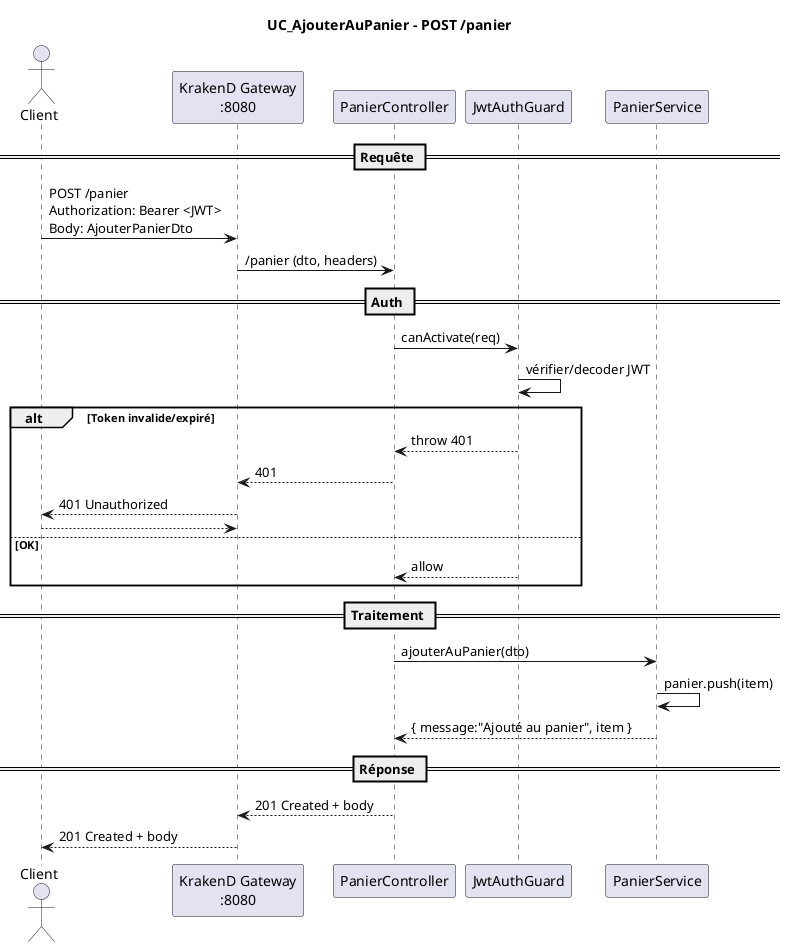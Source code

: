 @startuml
title UC_AjouterAuPanier – POST /panier

actor "Client" as User
participant "KrakenD Gateway\n:8080" as Gateway
participant "PanierController" as Controller
participant "JwtAuthGuard" as Guard
participant "PanierService" as Service

== Requête ==
User -> Gateway: POST /panier\nAuthorization: Bearer <JWT>\nBody: AjouterPanierDto
Gateway -> Controller: /panier (dto, headers)

== Auth ==
Controller -> Guard: canActivate(req)
Guard -> Guard: vérifier/decoder JWT
alt Token invalide/expiré
  Guard --> Controller: throw 401
  Controller --> Gateway: 401
  Gateway --> User: 401 Unauthorized
  return
else OK
  Guard --> Controller: allow
end

== Traitement ==
Controller -> Service: ajouterAuPanier(dto)
Service -> Service: panier.push(item)
Service --> Controller: { message:"Ajouté au panier", item }

== Réponse ==
Controller --> Gateway: 201 Created + body
Gateway --> User: 201 Created + body

@enduml
